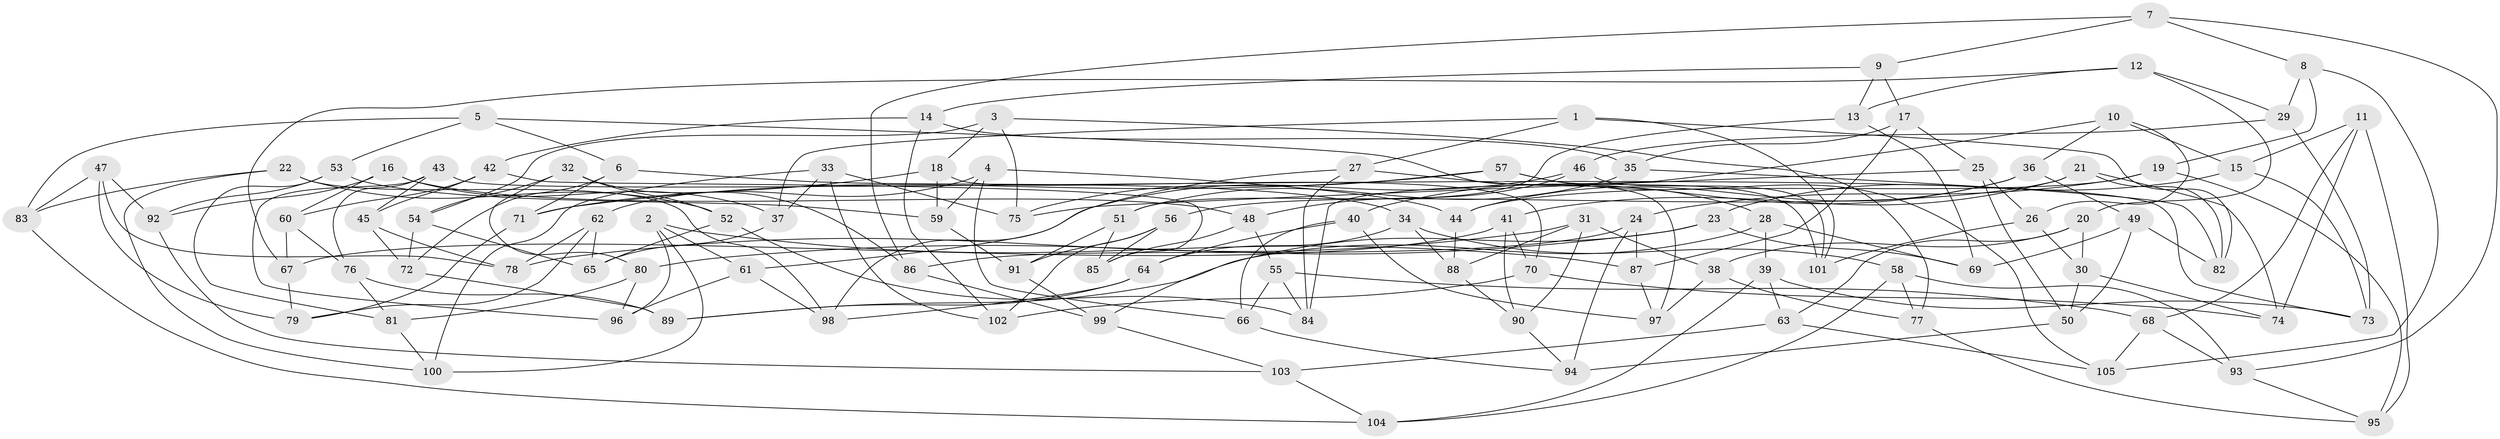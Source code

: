 // coarse degree distribution, {4: 0.5675675675675675, 6: 0.2702702702702703, 5: 0.13513513513513514, 3: 0.02702702702702703}
// Generated by graph-tools (version 1.1) at 2025/38/03/04/25 23:38:13]
// undirected, 105 vertices, 210 edges
graph export_dot {
  node [color=gray90,style=filled];
  1;
  2;
  3;
  4;
  5;
  6;
  7;
  8;
  9;
  10;
  11;
  12;
  13;
  14;
  15;
  16;
  17;
  18;
  19;
  20;
  21;
  22;
  23;
  24;
  25;
  26;
  27;
  28;
  29;
  30;
  31;
  32;
  33;
  34;
  35;
  36;
  37;
  38;
  39;
  40;
  41;
  42;
  43;
  44;
  45;
  46;
  47;
  48;
  49;
  50;
  51;
  52;
  53;
  54;
  55;
  56;
  57;
  58;
  59;
  60;
  61;
  62;
  63;
  64;
  65;
  66;
  67;
  68;
  69;
  70;
  71;
  72;
  73;
  74;
  75;
  76;
  77;
  78;
  79;
  80;
  81;
  82;
  83;
  84;
  85;
  86;
  87;
  88;
  89;
  90;
  91;
  92;
  93;
  94;
  95;
  96;
  97;
  98;
  99;
  100;
  101;
  102;
  103;
  104;
  105;
  1 -- 82;
  1 -- 101;
  1 -- 37;
  1 -- 27;
  2 -- 100;
  2 -- 96;
  2 -- 87;
  2 -- 61;
  3 -- 75;
  3 -- 54;
  3 -- 18;
  3 -- 77;
  4 -- 66;
  4 -- 62;
  4 -- 59;
  4 -- 44;
  5 -- 83;
  5 -- 53;
  5 -- 97;
  5 -- 6;
  6 -- 72;
  6 -- 71;
  6 -- 34;
  7 -- 86;
  7 -- 93;
  7 -- 9;
  7 -- 8;
  8 -- 29;
  8 -- 19;
  8 -- 105;
  9 -- 17;
  9 -- 14;
  9 -- 13;
  10 -- 84;
  10 -- 36;
  10 -- 26;
  10 -- 15;
  11 -- 15;
  11 -- 95;
  11 -- 68;
  11 -- 74;
  12 -- 13;
  12 -- 20;
  12 -- 29;
  12 -- 67;
  13 -- 69;
  13 -- 51;
  14 -- 102;
  14 -- 42;
  14 -- 35;
  15 -- 73;
  15 -- 23;
  16 -- 37;
  16 -- 60;
  16 -- 48;
  16 -- 92;
  17 -- 35;
  17 -- 25;
  17 -- 87;
  18 -- 70;
  18 -- 71;
  18 -- 59;
  19 -- 44;
  19 -- 95;
  19 -- 24;
  20 -- 30;
  20 -- 63;
  20 -- 38;
  21 -- 82;
  21 -- 74;
  21 -- 41;
  21 -- 56;
  22 -- 100;
  22 -- 98;
  22 -- 83;
  22 -- 52;
  23 -- 69;
  23 -- 80;
  23 -- 99;
  24 -- 94;
  24 -- 86;
  24 -- 87;
  25 -- 26;
  25 -- 50;
  25 -- 75;
  26 -- 30;
  26 -- 101;
  27 -- 98;
  27 -- 84;
  27 -- 28;
  28 -- 89;
  28 -- 39;
  28 -- 69;
  29 -- 46;
  29 -- 73;
  30 -- 74;
  30 -- 50;
  31 -- 78;
  31 -- 88;
  31 -- 90;
  31 -- 38;
  32 -- 86;
  32 -- 52;
  32 -- 54;
  32 -- 80;
  33 -- 100;
  33 -- 102;
  33 -- 37;
  33 -- 75;
  34 -- 64;
  34 -- 88;
  34 -- 58;
  35 -- 51;
  35 -- 82;
  36 -- 49;
  36 -- 44;
  36 -- 40;
  37 -- 65;
  38 -- 77;
  38 -- 97;
  39 -- 63;
  39 -- 104;
  39 -- 73;
  40 -- 97;
  40 -- 64;
  40 -- 66;
  41 -- 67;
  41 -- 70;
  41 -- 90;
  42 -- 45;
  42 -- 85;
  42 -- 60;
  43 -- 73;
  43 -- 96;
  43 -- 45;
  43 -- 76;
  44 -- 88;
  45 -- 78;
  45 -- 72;
  46 -- 48;
  46 -- 101;
  46 -- 61;
  47 -- 83;
  47 -- 79;
  47 -- 78;
  47 -- 92;
  48 -- 55;
  48 -- 85;
  49 -- 69;
  49 -- 82;
  49 -- 50;
  50 -- 94;
  51 -- 91;
  51 -- 85;
  52 -- 84;
  52 -- 65;
  53 -- 92;
  53 -- 59;
  53 -- 81;
  54 -- 65;
  54 -- 72;
  55 -- 66;
  55 -- 68;
  55 -- 84;
  56 -- 102;
  56 -- 85;
  56 -- 91;
  57 -- 71;
  57 -- 75;
  57 -- 101;
  57 -- 105;
  58 -- 93;
  58 -- 77;
  58 -- 104;
  59 -- 91;
  60 -- 76;
  60 -- 67;
  61 -- 96;
  61 -- 98;
  62 -- 65;
  62 -- 78;
  62 -- 79;
  63 -- 105;
  63 -- 103;
  64 -- 98;
  64 -- 89;
  66 -- 94;
  67 -- 79;
  68 -- 105;
  68 -- 93;
  70 -- 102;
  70 -- 74;
  71 -- 79;
  72 -- 89;
  76 -- 81;
  76 -- 89;
  77 -- 95;
  80 -- 96;
  80 -- 81;
  81 -- 100;
  83 -- 104;
  86 -- 99;
  87 -- 97;
  88 -- 90;
  90 -- 94;
  91 -- 99;
  92 -- 103;
  93 -- 95;
  99 -- 103;
  103 -- 104;
}
